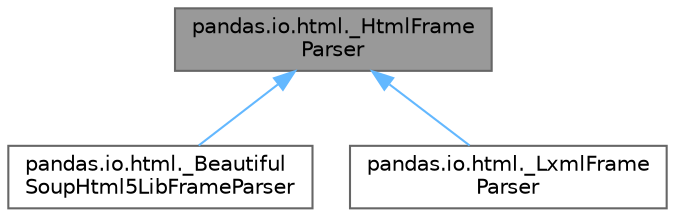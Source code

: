 digraph "pandas.io.html._HtmlFrameParser"
{
 // LATEX_PDF_SIZE
  bgcolor="transparent";
  edge [fontname=Helvetica,fontsize=10,labelfontname=Helvetica,labelfontsize=10];
  node [fontname=Helvetica,fontsize=10,shape=box,height=0.2,width=0.4];
  Node1 [id="Node000001",label="pandas.io.html._HtmlFrame\lParser",height=0.2,width=0.4,color="gray40", fillcolor="grey60", style="filled", fontcolor="black",tooltip=" "];
  Node1 -> Node2 [id="edge1_Node000001_Node000002",dir="back",color="steelblue1",style="solid",tooltip=" "];
  Node2 [id="Node000002",label="pandas.io.html._Beautiful\lSoupHtml5LibFrameParser",height=0.2,width=0.4,color="gray40", fillcolor="white", style="filled",URL="$d0/d92/classpandas_1_1io_1_1html_1_1__BeautifulSoupHtml5LibFrameParser.html",tooltip=" "];
  Node1 -> Node3 [id="edge2_Node000001_Node000003",dir="back",color="steelblue1",style="solid",tooltip=" "];
  Node3 [id="Node000003",label="pandas.io.html._LxmlFrame\lParser",height=0.2,width=0.4,color="gray40", fillcolor="white", style="filled",URL="$d8/d1f/classpandas_1_1io_1_1html_1_1__LxmlFrameParser.html",tooltip=" "];
}
